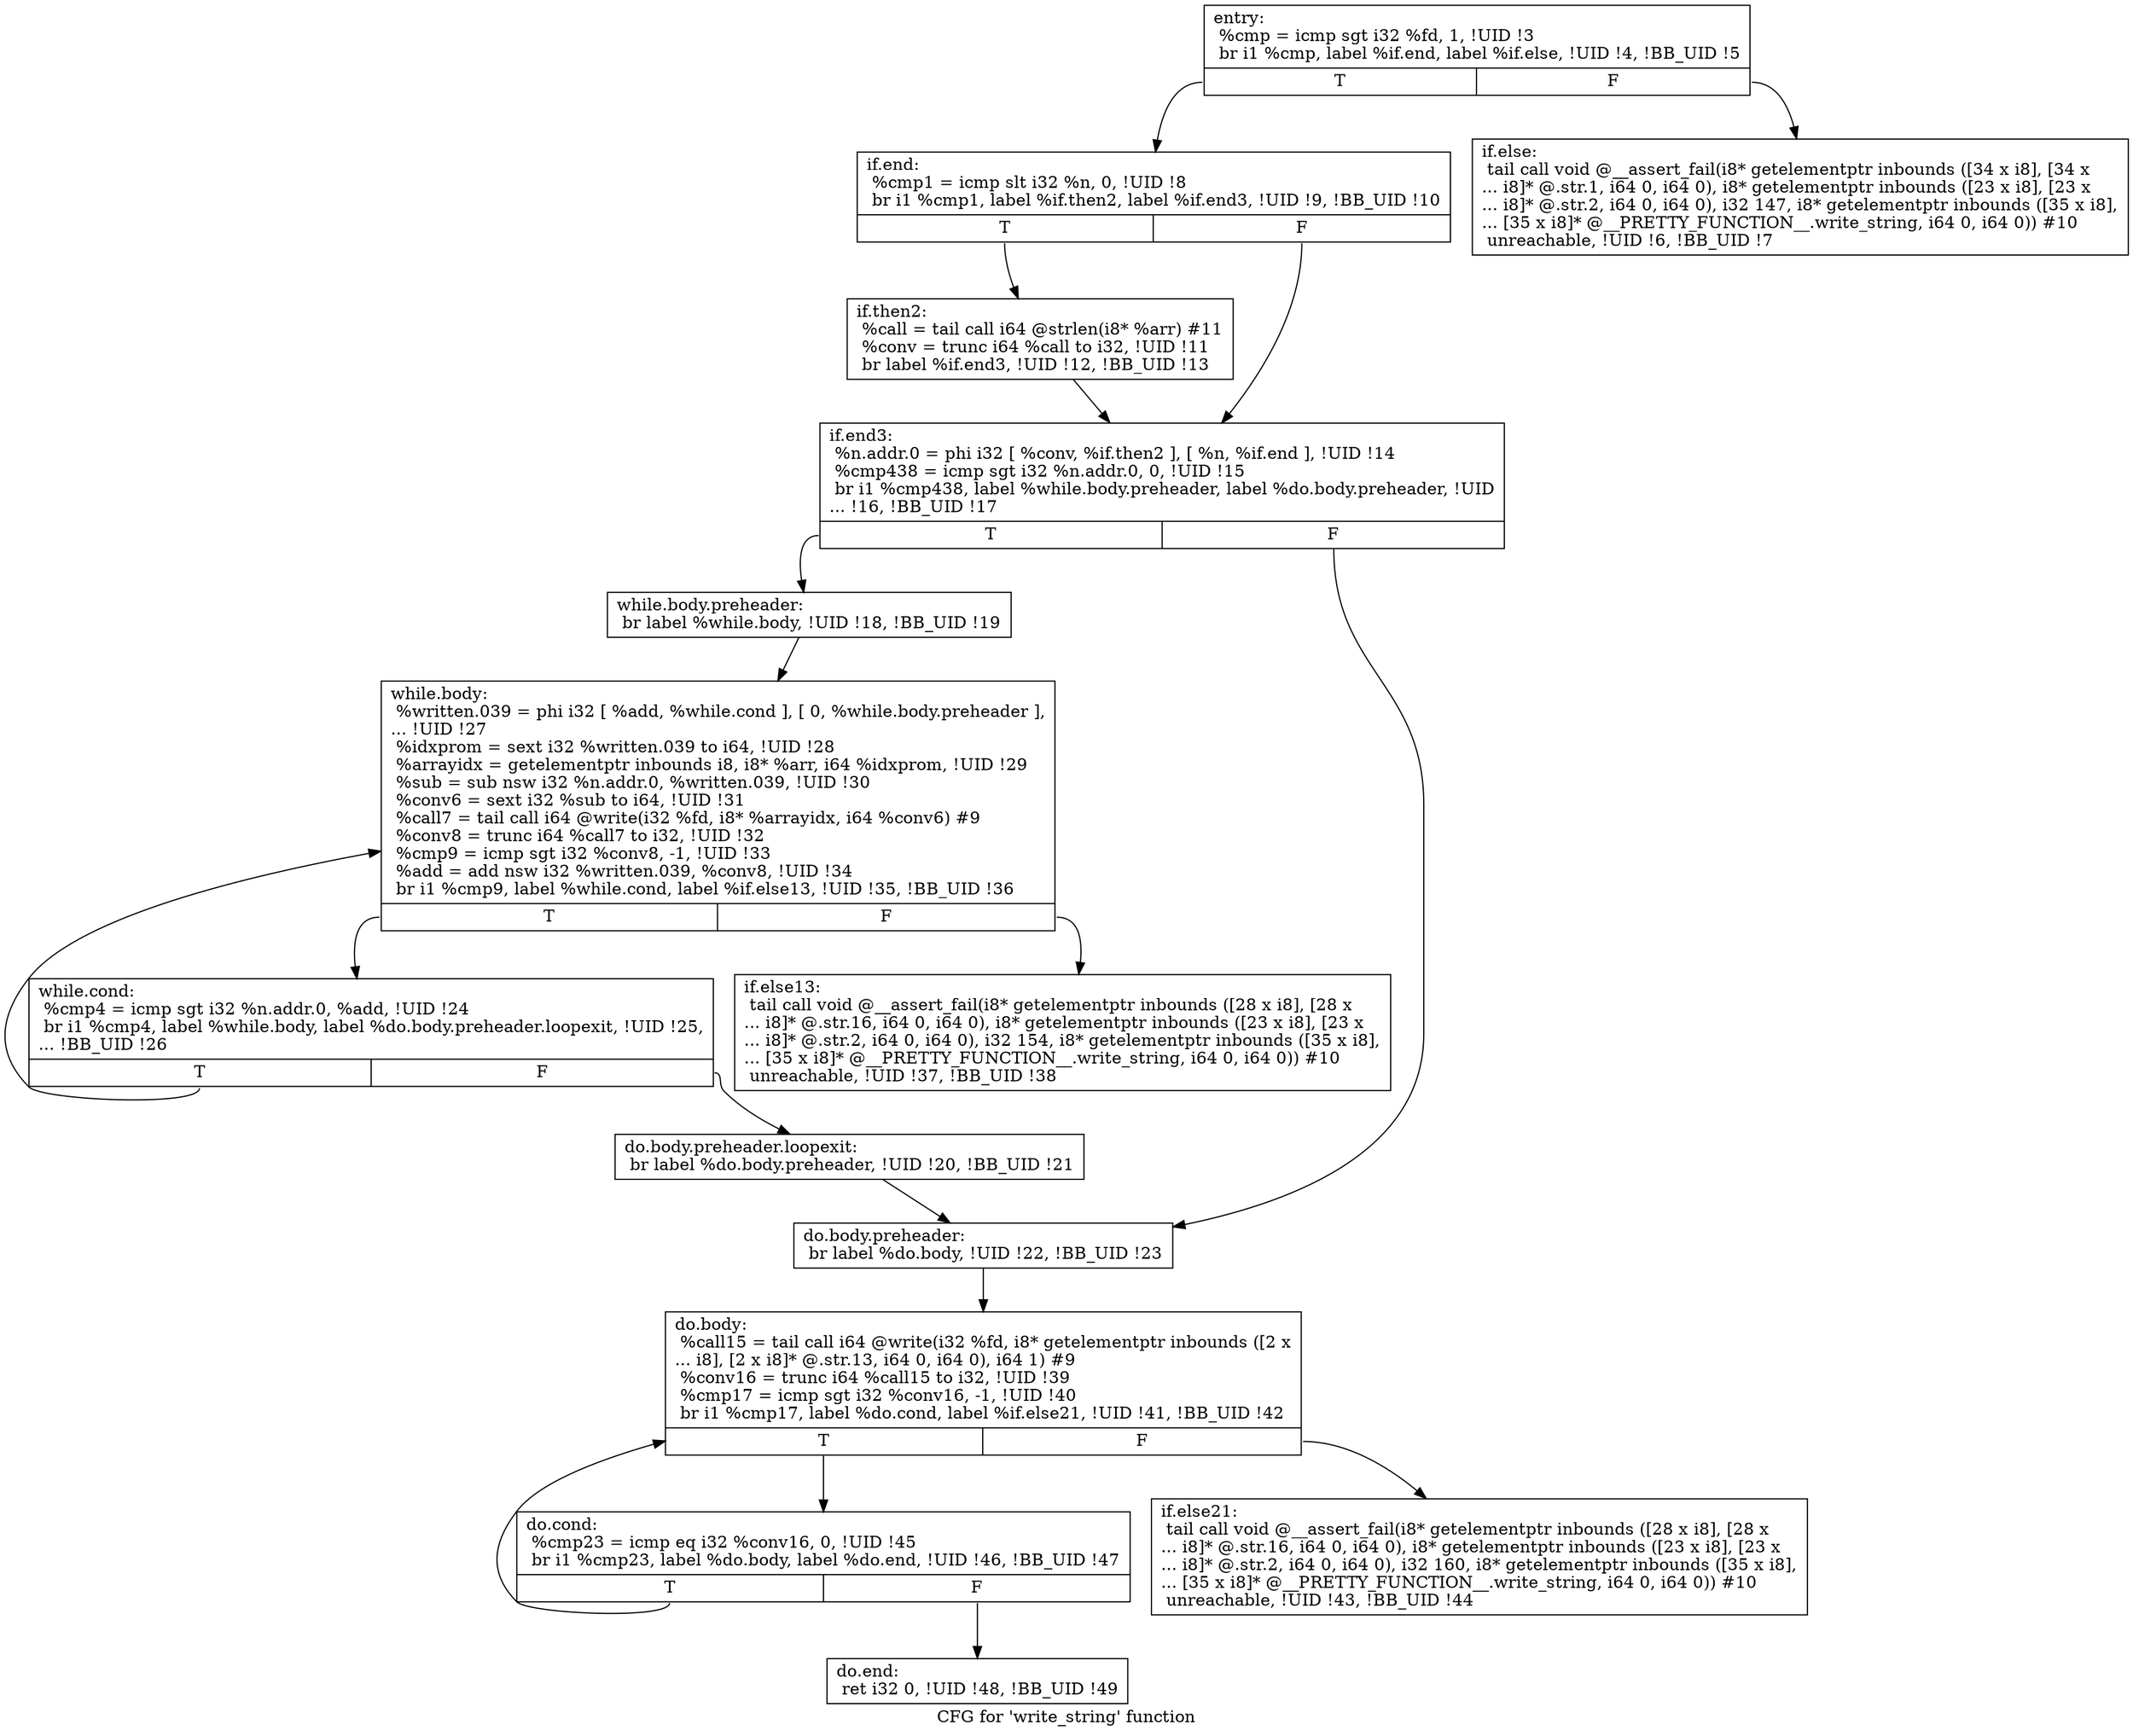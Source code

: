 digraph "CFG for 'write_string' function" {
	label="CFG for 'write_string' function";

	Node0x55f0144c0720 [shape=record,label="{entry:\l  %cmp = icmp sgt i32 %fd, 1, !UID !3\l  br i1 %cmp, label %if.end, label %if.else, !UID !4, !BB_UID !5\l|{<s0>T|<s1>F}}"];
	Node0x55f0144c0720:s0 -> Node0x55f0144c11b0;
	Node0x55f0144c0720:s1 -> Node0x55f0144c1160;
	Node0x55f0144c1160 [shape=record,label="{if.else:                                          \l  tail call void @__assert_fail(i8* getelementptr inbounds ([34 x i8], [34 x\l... i8]* @.str.1, i64 0, i64 0), i8* getelementptr inbounds ([23 x i8], [23 x\l... i8]* @.str.2, i64 0, i64 0), i32 147, i8* getelementptr inbounds ([35 x i8],\l... [35 x i8]* @__PRETTY_FUNCTION__.write_string, i64 0, i64 0)) #10\l  unreachable, !UID !6, !BB_UID !7\l}"];
	Node0x55f0144c11b0 [shape=record,label="{if.end:                                           \l  %cmp1 = icmp slt i32 %n, 0, !UID !8\l  br i1 %cmp1, label %if.then2, label %if.end3, !UID !9, !BB_UID !10\l|{<s0>T|<s1>F}}"];
	Node0x55f0144c11b0:s0 -> Node0x55f0144c1200;
	Node0x55f0144c11b0:s1 -> Node0x55f0144c1250;
	Node0x55f0144c1200 [shape=record,label="{if.then2:                                         \l  %call = tail call i64 @strlen(i8* %arr) #11\l  %conv = trunc i64 %call to i32, !UID !11\l  br label %if.end3, !UID !12, !BB_UID !13\l}"];
	Node0x55f0144c1200 -> Node0x55f0144c1250;
	Node0x55f0144c1250 [shape=record,label="{if.end3:                                          \l  %n.addr.0 = phi i32 [ %conv, %if.then2 ], [ %n, %if.end ], !UID !14\l  %cmp438 = icmp sgt i32 %n.addr.0, 0, !UID !15\l  br i1 %cmp438, label %while.body.preheader, label %do.body.preheader, !UID\l... !16, !BB_UID !17\l|{<s0>T|<s1>F}}"];
	Node0x55f0144c1250:s0 -> Node0x55f0144c12a0;
	Node0x55f0144c1250:s1 -> Node0x55f0144c1340;
	Node0x55f0144c12a0 [shape=record,label="{while.body.preheader:                             \l  br label %while.body, !UID !18, !BB_UID !19\l}"];
	Node0x55f0144c12a0 -> Node0x55f0144c13e0;
	Node0x55f0144c12f0 [shape=record,label="{do.body.preheader.loopexit:                       \l  br label %do.body.preheader, !UID !20, !BB_UID !21\l}"];
	Node0x55f0144c12f0 -> Node0x55f0144c1340;
	Node0x55f0144c1340 [shape=record,label="{do.body.preheader:                                \l  br label %do.body, !UID !22, !BB_UID !23\l}"];
	Node0x55f0144c1340 -> Node0x55f0144c1480;
	Node0x55f0144c1390 [shape=record,label="{while.cond:                                       \l  %cmp4 = icmp sgt i32 %n.addr.0, %add, !UID !24\l  br i1 %cmp4, label %while.body, label %do.body.preheader.loopexit, !UID !25,\l... !BB_UID !26\l|{<s0>T|<s1>F}}"];
	Node0x55f0144c1390:s0 -> Node0x55f0144c13e0;
	Node0x55f0144c1390:s1 -> Node0x55f0144c12f0;
	Node0x55f0144c13e0 [shape=record,label="{while.body:                                       \l  %written.039 = phi i32 [ %add, %while.cond ], [ 0, %while.body.preheader ],\l... !UID !27\l  %idxprom = sext i32 %written.039 to i64, !UID !28\l  %arrayidx = getelementptr inbounds i8, i8* %arr, i64 %idxprom, !UID !29\l  %sub = sub nsw i32 %n.addr.0, %written.039, !UID !30\l  %conv6 = sext i32 %sub to i64, !UID !31\l  %call7 = tail call i64 @write(i32 %fd, i8* %arrayidx, i64 %conv6) #9\l  %conv8 = trunc i64 %call7 to i32, !UID !32\l  %cmp9 = icmp sgt i32 %conv8, -1, !UID !33\l  %add = add nsw i32 %written.039, %conv8, !UID !34\l  br i1 %cmp9, label %while.cond, label %if.else13, !UID !35, !BB_UID !36\l|{<s0>T|<s1>F}}"];
	Node0x55f0144c13e0:s0 -> Node0x55f0144c1390;
	Node0x55f0144c13e0:s1 -> Node0x55f0144c1430;
	Node0x55f0144c1430 [shape=record,label="{if.else13:                                        \l  tail call void @__assert_fail(i8* getelementptr inbounds ([28 x i8], [28 x\l... i8]* @.str.16, i64 0, i64 0), i8* getelementptr inbounds ([23 x i8], [23 x\l... i8]* @.str.2, i64 0, i64 0), i32 154, i8* getelementptr inbounds ([35 x i8],\l... [35 x i8]* @__PRETTY_FUNCTION__.write_string, i64 0, i64 0)) #10\l  unreachable, !UID !37, !BB_UID !38\l}"];
	Node0x55f0144c1480 [shape=record,label="{do.body:                                          \l  %call15 = tail call i64 @write(i32 %fd, i8* getelementptr inbounds ([2 x\l... i8], [2 x i8]* @.str.13, i64 0, i64 0), i64 1) #9\l  %conv16 = trunc i64 %call15 to i32, !UID !39\l  %cmp17 = icmp sgt i32 %conv16, -1, !UID !40\l  br i1 %cmp17, label %do.cond, label %if.else21, !UID !41, !BB_UID !42\l|{<s0>T|<s1>F}}"];
	Node0x55f0144c1480:s0 -> Node0x55f0144c1520;
	Node0x55f0144c1480:s1 -> Node0x55f0144c14d0;
	Node0x55f0144c14d0 [shape=record,label="{if.else21:                                        \l  tail call void @__assert_fail(i8* getelementptr inbounds ([28 x i8], [28 x\l... i8]* @.str.16, i64 0, i64 0), i8* getelementptr inbounds ([23 x i8], [23 x\l... i8]* @.str.2, i64 0, i64 0), i32 160, i8* getelementptr inbounds ([35 x i8],\l... [35 x i8]* @__PRETTY_FUNCTION__.write_string, i64 0, i64 0)) #10\l  unreachable, !UID !43, !BB_UID !44\l}"];
	Node0x55f0144c1520 [shape=record,label="{do.cond:                                          \l  %cmp23 = icmp eq i32 %conv16, 0, !UID !45\l  br i1 %cmp23, label %do.body, label %do.end, !UID !46, !BB_UID !47\l|{<s0>T|<s1>F}}"];
	Node0x55f0144c1520:s0 -> Node0x55f0144c1480;
	Node0x55f0144c1520:s1 -> Node0x55f0144c1570;
	Node0x55f0144c1570 [shape=record,label="{do.end:                                           \l  ret i32 0, !UID !48, !BB_UID !49\l}"];
}

